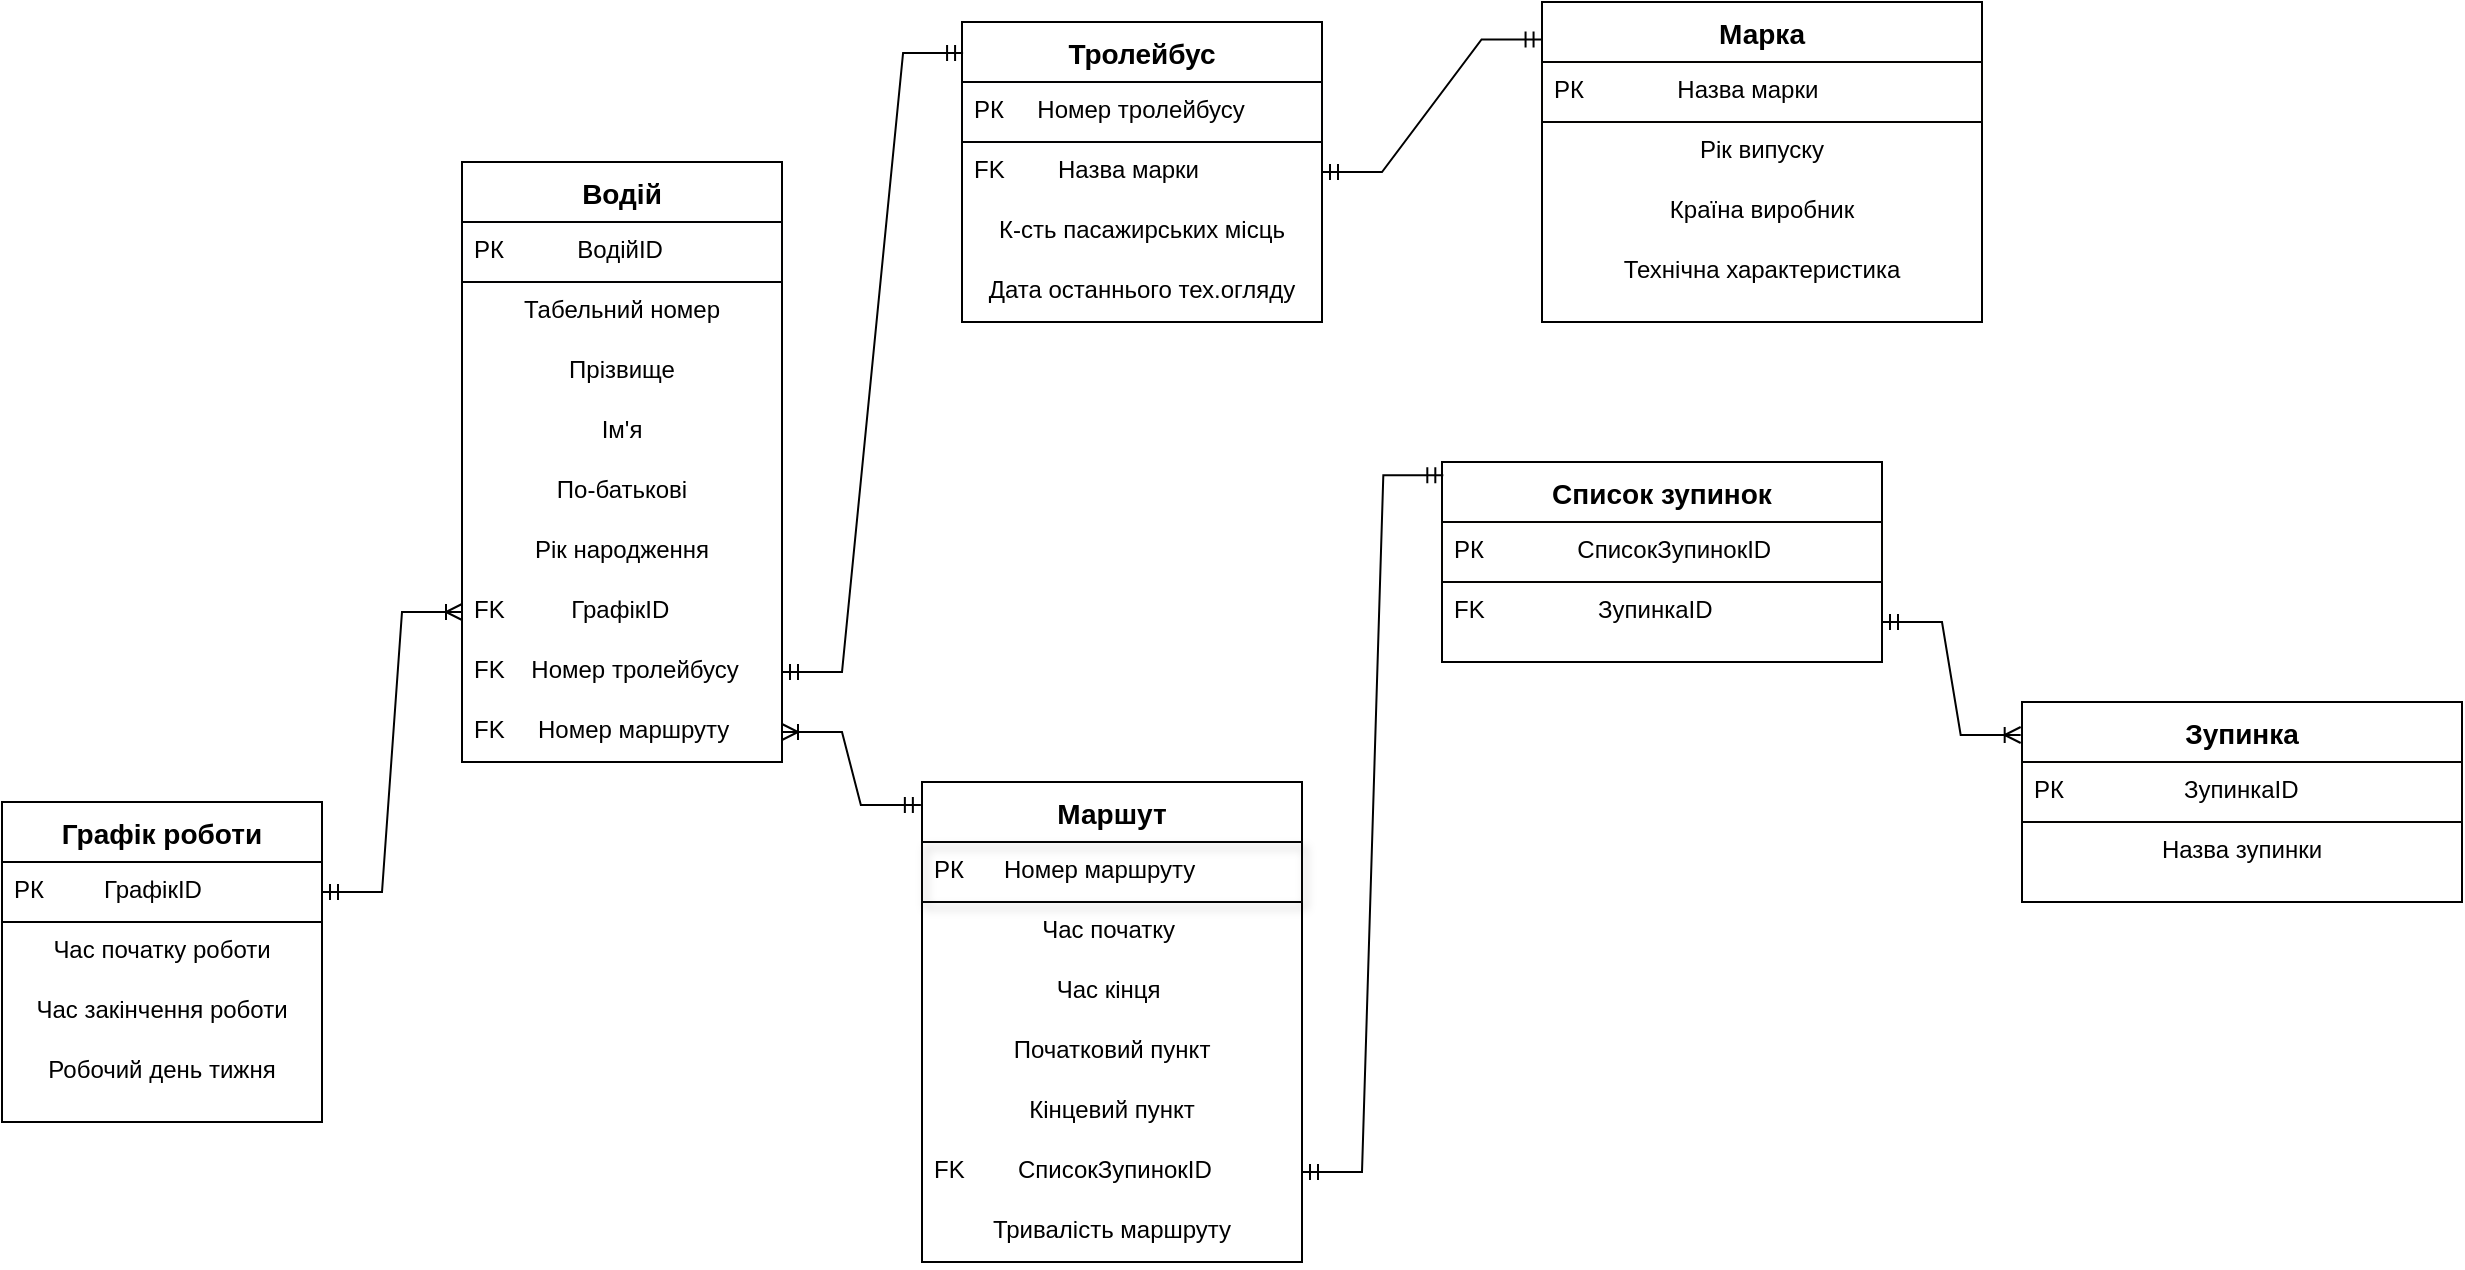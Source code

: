 <mxfile version="22.1.0" type="device" pages="2">
  <diagram id="sKJtip_mproEmknZAczD" name="Сторінка-1">
    <mxGraphModel dx="1659" dy="2116" grid="1" gridSize="10" guides="1" tooltips="1" connect="1" arrows="1" fold="1" page="1" pageScale="1" pageWidth="827" pageHeight="1169" math="0" shadow="0">
      <root>
        <mxCell id="0" />
        <mxCell id="1" parent="0" />
        <mxCell id="EHuLVouOkNDQG8WxjrFL-1" value="Водій" style="swimlane;fontStyle=1;childLayout=stackLayout;horizontal=1;startSize=30;horizontalStack=0;resizeParent=1;resizeParentMax=0;resizeLast=0;collapsible=1;marginBottom=0;align=center;fontSize=14;" parent="1" vertex="1">
          <mxGeometry x="-150" y="-130" width="160" height="300" as="geometry" />
        </mxCell>
        <mxCell id="EHuLVouOkNDQG8WxjrFL-2" value="РК           ВодійID" style="text;strokeColor=#020203;fillColor=none;spacingLeft=4;spacingRight=4;overflow=hidden;rotatable=0;points=[[0,0.5],[1,0.5]];portConstraint=eastwest;fontSize=12;" parent="EHuLVouOkNDQG8WxjrFL-1" vertex="1">
          <mxGeometry y="30" width="160" height="30" as="geometry" />
        </mxCell>
        <mxCell id="EHuLVouOkNDQG8WxjrFL-3" value="Табельний номер" style="text;strokeColor=none;fillColor=none;spacingLeft=4;spacingRight=4;overflow=hidden;rotatable=0;points=[[0,0.5],[1,0.5]];portConstraint=eastwest;fontSize=12;align=center;" parent="EHuLVouOkNDQG8WxjrFL-1" vertex="1">
          <mxGeometry y="60" width="160" height="30" as="geometry" />
        </mxCell>
        <mxCell id="XsjsPqXZ4WURQ2wPjbYA-1" value="Прізвище" style="text;strokeColor=none;fillColor=none;spacingLeft=4;spacingRight=4;overflow=hidden;rotatable=0;points=[[0,0.5],[1,0.5]];portConstraint=eastwest;fontSize=12;align=center;" parent="EHuLVouOkNDQG8WxjrFL-1" vertex="1">
          <mxGeometry y="90" width="160" height="30" as="geometry" />
        </mxCell>
        <mxCell id="lO0q304Omid93AmPt_Ub-1" value="Ім&#39;я" style="text;strokeColor=none;fillColor=none;spacingLeft=4;spacingRight=4;overflow=hidden;rotatable=0;points=[[0,0.5],[1,0.5]];portConstraint=eastwest;fontSize=12;align=center;" parent="EHuLVouOkNDQG8WxjrFL-1" vertex="1">
          <mxGeometry y="120" width="160" height="30" as="geometry" />
        </mxCell>
        <mxCell id="lO0q304Omid93AmPt_Ub-2" value="По-батькові" style="text;strokeColor=none;fillColor=none;spacingLeft=4;spacingRight=4;overflow=hidden;rotatable=0;points=[[0,0.5],[1,0.5]];portConstraint=eastwest;fontSize=12;align=center;" parent="EHuLVouOkNDQG8WxjrFL-1" vertex="1">
          <mxGeometry y="150" width="160" height="30" as="geometry" />
        </mxCell>
        <mxCell id="n74ZDnQxtRxqGQg1wDJl-12" value="Рік народження" style="text;strokeColor=none;fillColor=none;spacingLeft=4;spacingRight=4;overflow=hidden;rotatable=0;points=[[0,0.5],[1,0.5]];portConstraint=eastwest;fontSize=12;align=center;" parent="EHuLVouOkNDQG8WxjrFL-1" vertex="1">
          <mxGeometry y="180" width="160" height="30" as="geometry" />
        </mxCell>
        <mxCell id="n74ZDnQxtRxqGQg1wDJl-2" value="FK          ГрафікID" style="text;strokeColor=none;fillColor=none;spacingLeft=4;spacingRight=4;overflow=hidden;rotatable=0;points=[[0,0.5],[1,0.5]];portConstraint=eastwest;fontSize=12;" parent="EHuLVouOkNDQG8WxjrFL-1" vertex="1">
          <mxGeometry y="210" width="160" height="30" as="geometry" />
        </mxCell>
        <mxCell id="OmzgltXMdFTZxrw7GUKl-1" value="FK    Номер тролейбусу" style="text;strokeColor=none;fillColor=none;spacingLeft=4;spacingRight=4;overflow=hidden;rotatable=0;points=[[0,0.5],[1,0.5]];portConstraint=eastwest;fontSize=12;" vertex="1" parent="EHuLVouOkNDQG8WxjrFL-1">
          <mxGeometry y="240" width="160" height="30" as="geometry" />
        </mxCell>
        <mxCell id="n74ZDnQxtRxqGQg1wDJl-13" value="FK     Номер маршруту" style="text;strokeColor=none;fillColor=none;spacingLeft=4;spacingRight=4;overflow=hidden;rotatable=0;points=[[0,0.5],[1,0.5]];portConstraint=eastwest;fontSize=12;" parent="EHuLVouOkNDQG8WxjrFL-1" vertex="1">
          <mxGeometry y="270" width="160" height="30" as="geometry" />
        </mxCell>
        <mxCell id="EHuLVouOkNDQG8WxjrFL-8" value="Тролейбус" style="swimlane;fontStyle=1;childLayout=stackLayout;horizontal=1;startSize=30;horizontalStack=0;resizeParent=1;resizeParentMax=0;resizeLast=0;collapsible=1;marginBottom=0;align=center;fontSize=14;" parent="1" vertex="1">
          <mxGeometry x="100" y="-200" width="180" height="150" as="geometry" />
        </mxCell>
        <mxCell id="EHuLVouOkNDQG8WxjrFL-9" value="РК     Номер тролейбусу" style="text;strokeColor=#020203;fillColor=none;spacingLeft=4;spacingRight=4;overflow=hidden;rotatable=0;points=[[0,0.5],[1,0.5]];portConstraint=eastwest;fontSize=12;" parent="EHuLVouOkNDQG8WxjrFL-8" vertex="1">
          <mxGeometry y="30" width="180" height="30" as="geometry" />
        </mxCell>
        <mxCell id="EHuLVouOkNDQG8WxjrFL-10" value="FK        Назва марки" style="text;strokeColor=none;fillColor=none;spacingLeft=4;spacingRight=4;overflow=hidden;rotatable=0;points=[[0,0.5],[1,0.5]];portConstraint=eastwest;fontSize=12;" parent="EHuLVouOkNDQG8WxjrFL-8" vertex="1">
          <mxGeometry y="60" width="180" height="30" as="geometry" />
        </mxCell>
        <mxCell id="EHuLVouOkNDQG8WxjrFL-11" value="К-сть пасажирських місць" style="text;strokeColor=none;fillColor=none;spacingLeft=4;spacingRight=4;overflow=hidden;rotatable=0;points=[[0,0.5],[1,0.5]];portConstraint=eastwest;fontSize=12;align=center;" parent="EHuLVouOkNDQG8WxjrFL-8" vertex="1">
          <mxGeometry y="90" width="180" height="30" as="geometry" />
        </mxCell>
        <mxCell id="EHuLVouOkNDQG8WxjrFL-12" value="Дата останнього тех.огляду" style="text;strokeColor=none;fillColor=none;spacingLeft=4;spacingRight=4;overflow=hidden;rotatable=0;points=[[0,0.5],[1,0.5]];portConstraint=eastwest;fontSize=12;align=center;" parent="EHuLVouOkNDQG8WxjrFL-8" vertex="1">
          <mxGeometry y="120" width="180" height="30" as="geometry" />
        </mxCell>
        <mxCell id="EHuLVouOkNDQG8WxjrFL-20" value="Маршут" style="swimlane;fontStyle=1;childLayout=stackLayout;horizontal=1;startSize=30;horizontalStack=0;resizeParent=1;resizeParentMax=0;resizeLast=0;collapsible=1;marginBottom=0;align=center;fontSize=14;" parent="1" vertex="1">
          <mxGeometry x="80" y="180" width="190" height="240" as="geometry" />
        </mxCell>
        <mxCell id="EHuLVouOkNDQG8WxjrFL-21" value="РК      Номер маршруту" style="text;strokeColor=#040505;fillColor=none;spacingLeft=4;spacingRight=4;overflow=hidden;rotatable=0;points=[[0,0.5],[1,0.5]];portConstraint=eastwest;fontSize=12;shadow=1;" parent="EHuLVouOkNDQG8WxjrFL-20" vertex="1">
          <mxGeometry y="30" width="190" height="30" as="geometry" />
        </mxCell>
        <mxCell id="EHuLVouOkNDQG8WxjrFL-49" value="Час початку " style="text;strokeColor=none;fillColor=none;spacingLeft=4;spacingRight=4;overflow=hidden;rotatable=0;points=[[0,0.5],[1,0.5]];portConstraint=eastwest;fontSize=12;align=center;" parent="EHuLVouOkNDQG8WxjrFL-20" vertex="1">
          <mxGeometry y="60" width="190" height="30" as="geometry" />
        </mxCell>
        <mxCell id="EHuLVouOkNDQG8WxjrFL-50" value="Час кінця " style="text;strokeColor=none;fillColor=none;spacingLeft=4;spacingRight=4;overflow=hidden;rotatable=0;points=[[0,0.5],[1,0.5]];portConstraint=eastwest;fontSize=12;align=center;" parent="EHuLVouOkNDQG8WxjrFL-20" vertex="1">
          <mxGeometry y="90" width="190" height="30" as="geometry" />
        </mxCell>
        <mxCell id="pcbJfFewiargXmMtec_k-35" value="Початковий пункт" style="text;strokeColor=none;fillColor=none;spacingLeft=4;spacingRight=4;overflow=hidden;rotatable=0;points=[[0,0.5],[1,0.5]];portConstraint=eastwest;fontSize=12;align=center;" parent="EHuLVouOkNDQG8WxjrFL-20" vertex="1">
          <mxGeometry y="120" width="190" height="30" as="geometry" />
        </mxCell>
        <mxCell id="pcbJfFewiargXmMtec_k-36" value="Кінцевий пункт" style="text;strokeColor=none;fillColor=none;spacingLeft=4;spacingRight=4;overflow=hidden;rotatable=0;points=[[0,0.5],[1,0.5]];portConstraint=eastwest;fontSize=12;align=center;" parent="EHuLVouOkNDQG8WxjrFL-20" vertex="1">
          <mxGeometry y="150" width="190" height="30" as="geometry" />
        </mxCell>
        <mxCell id="XsjsPqXZ4WURQ2wPjbYA-3" value="FK        СписокЗупинокID" style="text;strokeColor=none;fillColor=none;spacingLeft=4;spacingRight=4;overflow=hidden;rotatable=0;points=[[0,0.5],[1,0.5]];portConstraint=eastwest;fontSize=12;align=left;" parent="EHuLVouOkNDQG8WxjrFL-20" vertex="1">
          <mxGeometry y="180" width="190" height="30" as="geometry" />
        </mxCell>
        <mxCell id="pcbJfFewiargXmMtec_k-37" value="Тривалість маршруту" style="text;strokeColor=none;fillColor=none;spacingLeft=4;spacingRight=4;overflow=hidden;rotatable=0;points=[[0,0.5],[1,0.5]];portConstraint=eastwest;fontSize=12;align=center;" parent="EHuLVouOkNDQG8WxjrFL-20" vertex="1">
          <mxGeometry y="210" width="190" height="30" as="geometry" />
        </mxCell>
        <mxCell id="pcbJfFewiargXmMtec_k-19" value="Графік роботи" style="swimlane;fontStyle=1;childLayout=stackLayout;horizontal=1;startSize=30;horizontalStack=0;resizeParent=1;resizeParentMax=0;resizeLast=0;collapsible=1;marginBottom=0;align=center;fontSize=14;" parent="1" vertex="1">
          <mxGeometry x="-380" y="190" width="160" height="160" as="geometry" />
        </mxCell>
        <mxCell id="Viou8ezDQsFESu0MgYWw-1" value="РК         ГрафікID" style="text;strokeColor=#000000;fillColor=none;spacingLeft=4;spacingRight=4;overflow=hidden;rotatable=0;points=[[0,0.5],[1,0.5]];portConstraint=eastwest;fontSize=12;align=left;" parent="pcbJfFewiargXmMtec_k-19" vertex="1">
          <mxGeometry y="30" width="160" height="30" as="geometry" />
        </mxCell>
        <mxCell id="pcbJfFewiargXmMtec_k-20" value="Час початку роботи&#xa;" style="text;strokeColor=none;fillColor=none;spacingLeft=4;spacingRight=4;overflow=hidden;rotatable=0;points=[[0,0.5],[1,0.5]];portConstraint=eastwest;fontSize=12;align=center;" parent="pcbJfFewiargXmMtec_k-19" vertex="1">
          <mxGeometry y="60" width="160" height="30" as="geometry" />
        </mxCell>
        <mxCell id="pcbJfFewiargXmMtec_k-21" value="Час закінчення роботи" style="text;strokeColor=none;fillColor=none;spacingLeft=4;spacingRight=4;overflow=hidden;rotatable=0;points=[[0,0.5],[1,0.5]];portConstraint=eastwest;fontSize=12;align=center;" parent="pcbJfFewiargXmMtec_k-19" vertex="1">
          <mxGeometry y="90" width="160" height="30" as="geometry" />
        </mxCell>
        <mxCell id="EHuLVouOkNDQG8WxjrFL-5" value="Робочий день тижня" style="text;strokeColor=none;fillColor=none;spacingLeft=4;spacingRight=4;overflow=hidden;rotatable=0;points=[[0,0.5],[1,0.5]];portConstraint=eastwest;fontSize=12;align=center;" parent="pcbJfFewiargXmMtec_k-19" vertex="1">
          <mxGeometry y="120" width="160" height="40" as="geometry" />
        </mxCell>
        <mxCell id="lO0q304Omid93AmPt_Ub-8" value="Зупинка" style="swimlane;fontStyle=1;childLayout=stackLayout;horizontal=1;startSize=30;horizontalStack=0;resizeParent=1;resizeParentMax=0;resizeLast=0;collapsible=1;marginBottom=0;align=center;fontSize=14;" parent="1" vertex="1">
          <mxGeometry x="630" y="140" width="220" height="100" as="geometry">
            <mxRectangle x="460" y="160" width="140" height="30" as="alternateBounds" />
          </mxGeometry>
        </mxCell>
        <mxCell id="lO0q304Omid93AmPt_Ub-9" value="РК                  ЗупинкаID" style="text;strokeColor=#050402;fillColor=none;spacingLeft=4;spacingRight=4;overflow=hidden;rotatable=0;points=[[0,0.5],[1,0.5]];portConstraint=eastwest;fontSize=12;" parent="lO0q304Omid93AmPt_Ub-8" vertex="1">
          <mxGeometry y="30" width="220" height="30" as="geometry" />
        </mxCell>
        <mxCell id="T0ltggv8v2i_2mVabX_O-1" value="Назва зупинки" style="text;strokeColor=none;fillColor=none;spacingLeft=4;spacingRight=4;overflow=hidden;rotatable=0;points=[[0,0.5],[1,0.5]];portConstraint=eastwest;fontSize=12;align=center;" parent="lO0q304Omid93AmPt_Ub-8" vertex="1">
          <mxGeometry y="60" width="220" height="40" as="geometry" />
        </mxCell>
        <mxCell id="7zqDTVQiqLcNGYIcSqqf-1" value="" style="edgeStyle=entityRelationEdgeStyle;fontSize=12;html=1;endArrow=ERmandOne;startArrow=ERmandOne;rounded=0;entryX=1;entryY=0.5;entryDx=0;entryDy=0;exitX=0.003;exitY=0.103;exitDx=0;exitDy=0;exitPerimeter=0;" parent="1" source="EHuLVouOkNDQG8WxjrFL-8" target="OmzgltXMdFTZxrw7GUKl-1" edge="1">
          <mxGeometry width="100" height="100" relative="1" as="geometry">
            <mxPoint x="340" y="-130" as="sourcePoint" />
            <mxPoint x="230" y="100" as="targetPoint" />
            <Array as="points">
              <mxPoint x="300" y="50" />
              <mxPoint x="400" y="-10" />
              <mxPoint x="300" y="60" />
              <mxPoint x="300" y="20" />
              <mxPoint x="310" y="80" />
              <mxPoint x="400" y="-10" />
              <mxPoint x="430" y="-30" />
              <mxPoint x="400" y="-10" />
              <mxPoint x="300" y="80" />
            </Array>
          </mxGeometry>
        </mxCell>
        <mxCell id="Vi-JBN4YrtcNIYuGTw5I-4" value="" style="edgeStyle=entityRelationEdgeStyle;fontSize=12;html=1;endArrow=ERoneToMany;startArrow=ERmandOne;rounded=0;entryX=0;entryY=0.5;entryDx=0;entryDy=0;exitX=1;exitY=0.5;exitDx=0;exitDy=0;" parent="1" source="Viou8ezDQsFESu0MgYWw-1" target="n74ZDnQxtRxqGQg1wDJl-2" edge="1">
          <mxGeometry width="100" height="100" relative="1" as="geometry">
            <mxPoint x="-240" y="150" as="sourcePoint" />
            <mxPoint x="-280" y="20" as="targetPoint" />
          </mxGeometry>
        </mxCell>
        <mxCell id="n74ZDnQxtRxqGQg1wDJl-3" value="Марка" style="swimlane;fontStyle=1;childLayout=stackLayout;horizontal=1;startSize=30;horizontalStack=0;resizeParent=1;resizeParentMax=0;resizeLast=0;collapsible=1;marginBottom=0;align=center;fontSize=14;" parent="1" vertex="1">
          <mxGeometry x="390" y="-210" width="220" height="160" as="geometry">
            <mxRectangle x="460" y="160" width="140" height="30" as="alternateBounds" />
          </mxGeometry>
        </mxCell>
        <mxCell id="n74ZDnQxtRxqGQg1wDJl-4" value="РК              Назва марки" style="text;strokeColor=#050402;fillColor=none;spacingLeft=4;spacingRight=4;overflow=hidden;rotatable=0;points=[[0,0.5],[1,0.5]];portConstraint=eastwest;fontSize=12;" parent="n74ZDnQxtRxqGQg1wDJl-3" vertex="1">
          <mxGeometry y="30" width="220" height="30" as="geometry" />
        </mxCell>
        <mxCell id="n74ZDnQxtRxqGQg1wDJl-5" value="Рік випуску" style="text;strokeColor=none;fillColor=none;spacingLeft=4;spacingRight=4;overflow=hidden;rotatable=0;points=[[0,0.5],[1,0.5]];portConstraint=eastwest;fontSize=12;align=center;" parent="n74ZDnQxtRxqGQg1wDJl-3" vertex="1">
          <mxGeometry y="60" width="220" height="30" as="geometry" />
        </mxCell>
        <mxCell id="n74ZDnQxtRxqGQg1wDJl-9" value="Країна виробник" style="text;strokeColor=none;fillColor=none;spacingLeft=4;spacingRight=4;overflow=hidden;rotatable=0;points=[[0,0.5],[1,0.5]];portConstraint=eastwest;fontSize=12;align=center;" parent="n74ZDnQxtRxqGQg1wDJl-3" vertex="1">
          <mxGeometry y="90" width="220" height="30" as="geometry" />
        </mxCell>
        <mxCell id="n74ZDnQxtRxqGQg1wDJl-7" value="Технічна характеристика" style="text;strokeColor=none;fillColor=none;spacingLeft=4;spacingRight=4;overflow=hidden;rotatable=0;points=[[0,0.5],[1,0.5]];portConstraint=eastwest;fontSize=12;align=center;" parent="n74ZDnQxtRxqGQg1wDJl-3" vertex="1">
          <mxGeometry y="120" width="220" height="40" as="geometry" />
        </mxCell>
        <mxCell id="ORaDMpDgIFTWgcOh-HWE-4" value="" style="edgeStyle=entityRelationEdgeStyle;fontSize=12;html=1;endArrow=ERoneToMany;startArrow=ERmandOne;rounded=0;entryX=1;entryY=0.5;entryDx=0;entryDy=0;exitX=-0.003;exitY=0.048;exitDx=0;exitDy=0;exitPerimeter=0;" parent="1" source="EHuLVouOkNDQG8WxjrFL-20" target="n74ZDnQxtRxqGQg1wDJl-13" edge="1">
          <mxGeometry width="100" height="100" relative="1" as="geometry">
            <mxPoint x="110" y="130" as="sourcePoint" />
            <mxPoint x="210" y="30" as="targetPoint" />
          </mxGeometry>
        </mxCell>
        <mxCell id="hIkyyF5PJltiYkaGwP_G-1" value="Список зупинок" style="swimlane;fontStyle=1;childLayout=stackLayout;horizontal=1;startSize=30;horizontalStack=0;resizeParent=1;resizeParentMax=0;resizeLast=0;collapsible=1;marginBottom=0;align=center;fontSize=14;" vertex="1" parent="1">
          <mxGeometry x="340" y="20" width="220" height="100" as="geometry">
            <mxRectangle x="460" y="160" width="140" height="30" as="alternateBounds" />
          </mxGeometry>
        </mxCell>
        <mxCell id="hIkyyF5PJltiYkaGwP_G-2" value="РК              СписокЗупинокID" style="text;strokeColor=#050402;fillColor=none;spacingLeft=4;spacingRight=4;overflow=hidden;rotatable=0;points=[[0,0.5],[1,0.5]];portConstraint=eastwest;fontSize=12;" vertex="1" parent="hIkyyF5PJltiYkaGwP_G-1">
          <mxGeometry y="30" width="220" height="30" as="geometry" />
        </mxCell>
        <mxCell id="hIkyyF5PJltiYkaGwP_G-3" value="FK                 ЗупинкаID" style="text;strokeColor=none;fillColor=none;spacingLeft=4;spacingRight=4;overflow=hidden;rotatable=0;points=[[0,0.5],[1,0.5]];portConstraint=eastwest;fontSize=12;align=left;" vertex="1" parent="hIkyyF5PJltiYkaGwP_G-1">
          <mxGeometry y="60" width="220" height="40" as="geometry" />
        </mxCell>
        <mxCell id="hIkyyF5PJltiYkaGwP_G-6" value="" style="edgeStyle=entityRelationEdgeStyle;fontSize=12;html=1;endArrow=ERmandOne;startArrow=ERmandOne;rounded=0;entryX=1;entryY=0.5;entryDx=0;entryDy=0;exitX=0.003;exitY=0.066;exitDx=0;exitDy=0;exitPerimeter=0;" edge="1" parent="1" source="hIkyyF5PJltiYkaGwP_G-1" target="XsjsPqXZ4WURQ2wPjbYA-3">
          <mxGeometry width="100" height="100" relative="1" as="geometry">
            <mxPoint x="105" y="-172" as="sourcePoint" />
            <mxPoint x="20" y="135" as="targetPoint" />
            <Array as="points">
              <mxPoint x="310" y="60" />
              <mxPoint x="410" />
              <mxPoint x="310" y="70" />
              <mxPoint x="310" y="30" />
              <mxPoint x="320" y="90" />
              <mxPoint x="410" />
              <mxPoint x="440" y="-20" />
              <mxPoint x="410" />
              <mxPoint x="310" y="90" />
            </Array>
          </mxGeometry>
        </mxCell>
        <mxCell id="hIkyyF5PJltiYkaGwP_G-9" value="" style="edgeStyle=entityRelationEdgeStyle;fontSize=12;html=1;endArrow=ERoneToMany;startArrow=ERmandOne;rounded=0;exitX=1;exitY=0.5;exitDx=0;exitDy=0;entryX=-0.003;entryY=0.165;entryDx=0;entryDy=0;entryPerimeter=0;" edge="1" parent="1" source="hIkyyF5PJltiYkaGwP_G-3" target="lO0q304Omid93AmPt_Ub-8">
          <mxGeometry width="100" height="100" relative="1" as="geometry">
            <mxPoint x="510" y="260" as="sourcePoint" />
            <mxPoint x="590" y="270" as="targetPoint" />
            <Array as="points">
              <mxPoint x="580" y="200" />
              <mxPoint x="580" y="190" />
              <mxPoint x="580" y="220" />
            </Array>
          </mxGeometry>
        </mxCell>
        <mxCell id="hIkyyF5PJltiYkaGwP_G-10" value="" style="edgeStyle=entityRelationEdgeStyle;fontSize=12;html=1;endArrow=ERmandOne;startArrow=ERmandOne;rounded=0;entryX=1;entryY=0.5;entryDx=0;entryDy=0;exitX=-0.001;exitY=0.117;exitDx=0;exitDy=0;exitPerimeter=0;" edge="1" parent="1" source="n74ZDnQxtRxqGQg1wDJl-3" target="EHuLVouOkNDQG8WxjrFL-10">
          <mxGeometry width="100" height="100" relative="1" as="geometry">
            <mxPoint x="310" y="-140" as="sourcePoint" />
            <mxPoint x="219" y="170" as="targetPoint" />
            <Array as="points">
              <mxPoint x="509" y="95" />
              <mxPoint x="609" y="35" />
              <mxPoint x="509" y="105" />
              <mxPoint x="509" y="65" />
              <mxPoint x="519" y="125" />
              <mxPoint x="609" y="35" />
              <mxPoint x="639" y="15" />
              <mxPoint x="609" y="35" />
              <mxPoint x="509" y="125" />
            </Array>
          </mxGeometry>
        </mxCell>
      </root>
    </mxGraphModel>
  </diagram>
  <diagram id="xITGCGtc_utXiVVcI0Vg" name="Сторінка-2">
    <mxGraphModel dx="951" dy="1879" grid="1" gridSize="10" guides="1" tooltips="1" connect="1" arrows="1" fold="1" page="1" pageScale="1" pageWidth="827" pageHeight="1169" math="0" shadow="0">
      <root>
        <mxCell id="Wh88uekVp4weN3XpvIQh-0" />
        <mxCell id="Wh88uekVp4weN3XpvIQh-1" parent="Wh88uekVp4weN3XpvIQh-0" />
        <mxCell id="Wh88uekVp4weN3XpvIQh-2" value="Водій" style="swimlane;fontStyle=0;childLayout=stackLayout;horizontal=1;startSize=30;horizontalStack=0;resizeParent=1;resizeParentMax=0;resizeLast=0;collapsible=1;marginBottom=0;align=center;fontSize=14;" parent="Wh88uekVp4weN3XpvIQh-1" vertex="1">
          <mxGeometry x="270" y="-80" width="160" height="240" as="geometry" />
        </mxCell>
        <mxCell id="Wh88uekVp4weN3XpvIQh-3" value="ID driver" style="text;strokeColor=none;fillColor=none;spacingLeft=4;spacingRight=4;overflow=hidden;rotatable=0;points=[[0,0.5],[1,0.5]];portConstraint=eastwest;fontSize=12;" parent="Wh88uekVp4weN3XpvIQh-2" vertex="1">
          <mxGeometry y="30" width="160" height="30" as="geometry" />
        </mxCell>
        <mxCell id="Wh88uekVp4weN3XpvIQh-41" value="ID графіку роботи" style="text;strokeColor=none;fillColor=none;spacingLeft=4;spacingRight=4;overflow=hidden;rotatable=0;points=[[0,0.5],[1,0.5]];portConstraint=eastwest;fontSize=12;" parent="Wh88uekVp4weN3XpvIQh-2" vertex="1">
          <mxGeometry y="60" width="160" height="30" as="geometry" />
        </mxCell>
        <mxCell id="Wh88uekVp4weN3XpvIQh-44" value="ID Маршруту" style="text;strokeColor=none;fillColor=none;spacingLeft=4;spacingRight=4;overflow=hidden;rotatable=0;points=[[0,0.5],[1,0.5]];portConstraint=eastwest;fontSize=12;" parent="Wh88uekVp4weN3XpvIQh-2" vertex="1">
          <mxGeometry y="90" width="160" height="30" as="geometry" />
        </mxCell>
        <mxCell id="Wh88uekVp4weN3XpvIQh-42" value="ID тролейбуса" style="text;strokeColor=none;fillColor=none;spacingLeft=4;spacingRight=4;overflow=hidden;rotatable=0;points=[[0,0.5],[1,0.5]];portConstraint=eastwest;fontSize=12;" parent="Wh88uekVp4weN3XpvIQh-2" vertex="1">
          <mxGeometry y="120" width="160" height="30" as="geometry" />
        </mxCell>
        <mxCell id="Wh88uekVp4weN3XpvIQh-4" value="Прізвище" style="text;strokeColor=none;fillColor=none;spacingLeft=4;spacingRight=4;overflow=hidden;rotatable=0;points=[[0,0.5],[1,0.5]];portConstraint=eastwest;fontSize=12;" parent="Wh88uekVp4weN3XpvIQh-2" vertex="1">
          <mxGeometry y="150" width="160" height="30" as="geometry" />
        </mxCell>
        <mxCell id="Wh88uekVp4weN3XpvIQh-36" value="Ім&#39;я" style="text;strokeColor=none;fillColor=none;spacingLeft=4;spacingRight=4;overflow=hidden;rotatable=0;points=[[0,0.5],[1,0.5]];portConstraint=eastwest;fontSize=12;" parent="Wh88uekVp4weN3XpvIQh-2" vertex="1">
          <mxGeometry y="180" width="160" height="30" as="geometry" />
        </mxCell>
        <mxCell id="Wh88uekVp4weN3XpvIQh-37" value="По-батькові" style="text;strokeColor=none;fillColor=none;spacingLeft=4;spacingRight=4;overflow=hidden;rotatable=0;points=[[0,0.5],[1,0.5]];portConstraint=eastwest;fontSize=12;" parent="Wh88uekVp4weN3XpvIQh-2" vertex="1">
          <mxGeometry y="210" width="160" height="30" as="geometry" />
        </mxCell>
        <mxCell id="Wh88uekVp4weN3XpvIQh-5" value="Тролейбус" style="swimlane;fontStyle=0;childLayout=stackLayout;horizontal=1;startSize=30;horizontalStack=0;resizeParent=1;resizeParentMax=0;resizeLast=0;collapsible=1;marginBottom=0;align=center;fontSize=14;" parent="Wh88uekVp4weN3XpvIQh-1" vertex="1">
          <mxGeometry x="600" y="20" width="180" height="150" as="geometry" />
        </mxCell>
        <mxCell id="Wh88uekVp4weN3XpvIQh-6" value="Номер автобуса" style="text;strokeColor=none;fillColor=none;spacingLeft=4;spacingRight=4;overflow=hidden;rotatable=0;points=[[0,0.5],[1,0.5]];portConstraint=eastwest;fontSize=12;" parent="Wh88uekVp4weN3XpvIQh-5" vertex="1">
          <mxGeometry y="30" width="180" height="30" as="geometry" />
        </mxCell>
        <mxCell id="Wh88uekVp4weN3XpvIQh-7" value="Марка" style="text;strokeColor=none;fillColor=none;spacingLeft=4;spacingRight=4;overflow=hidden;rotatable=0;points=[[0,0.5],[1,0.5]];portConstraint=eastwest;fontSize=12;" parent="Wh88uekVp4weN3XpvIQh-5" vertex="1">
          <mxGeometry y="60" width="180" height="30" as="geometry" />
        </mxCell>
        <mxCell id="Wh88uekVp4weN3XpvIQh-8" value="К-сть пасажирських місць" style="text;strokeColor=none;fillColor=none;spacingLeft=4;spacingRight=4;overflow=hidden;rotatable=0;points=[[0,0.5],[1,0.5]];portConstraint=eastwest;fontSize=12;" parent="Wh88uekVp4weN3XpvIQh-5" vertex="1">
          <mxGeometry y="90" width="180" height="30" as="geometry" />
        </mxCell>
        <mxCell id="Wh88uekVp4weN3XpvIQh-9" value="Дата останнього тех.огляду" style="text;strokeColor=none;fillColor=none;spacingLeft=4;spacingRight=4;overflow=hidden;rotatable=0;points=[[0,0.5],[1,0.5]];portConstraint=eastwest;fontSize=12;" parent="Wh88uekVp4weN3XpvIQh-5" vertex="1">
          <mxGeometry y="120" width="180" height="30" as="geometry" />
        </mxCell>
        <mxCell id="Wh88uekVp4weN3XpvIQh-10" value="Маршут" style="swimlane;fontStyle=0;childLayout=stackLayout;horizontal=1;startSize=30;horizontalStack=0;resizeParent=1;resizeParentMax=0;resizeLast=0;collapsible=1;marginBottom=0;align=center;fontSize=14;" parent="Wh88uekVp4weN3XpvIQh-1" vertex="1">
          <mxGeometry x="242" y="290" width="190" height="210" as="geometry" />
        </mxCell>
        <mxCell id="Wh88uekVp4weN3XpvIQh-11" value="Номер маршута" style="text;strokeColor=none;fillColor=none;spacingLeft=4;spacingRight=4;overflow=hidden;rotatable=0;points=[[0,0.5],[1,0.5]];portConstraint=eastwest;fontSize=12;" parent="Wh88uekVp4weN3XpvIQh-10" vertex="1">
          <mxGeometry y="30" width="190" height="30" as="geometry" />
        </mxCell>
        <mxCell id="Wh88uekVp4weN3XpvIQh-12" value="Час початку роботи тролейбусів" style="text;strokeColor=none;fillColor=none;spacingLeft=4;spacingRight=4;overflow=hidden;rotatable=0;points=[[0,0.5],[1,0.5]];portConstraint=eastwest;fontSize=12;" parent="Wh88uekVp4weN3XpvIQh-10" vertex="1">
          <mxGeometry y="60" width="190" height="30" as="geometry" />
        </mxCell>
        <mxCell id="Wh88uekVp4weN3XpvIQh-13" value="Час кінця роботи тролейбусів" style="text;strokeColor=none;fillColor=none;spacingLeft=4;spacingRight=4;overflow=hidden;rotatable=0;points=[[0,0.5],[1,0.5]];portConstraint=eastwest;fontSize=12;" parent="Wh88uekVp4weN3XpvIQh-10" vertex="1">
          <mxGeometry y="90" width="190" height="30" as="geometry" />
        </mxCell>
        <mxCell id="Wh88uekVp4weN3XpvIQh-14" value="Початковий пункт" style="text;strokeColor=none;fillColor=none;spacingLeft=4;spacingRight=4;overflow=hidden;rotatable=0;points=[[0,0.5],[1,0.5]];portConstraint=eastwest;fontSize=12;" parent="Wh88uekVp4weN3XpvIQh-10" vertex="1">
          <mxGeometry y="120" width="190" height="30" as="geometry" />
        </mxCell>
        <mxCell id="Wh88uekVp4weN3XpvIQh-15" value="Кінцевий пункт" style="text;strokeColor=none;fillColor=none;spacingLeft=4;spacingRight=4;overflow=hidden;rotatable=0;points=[[0,0.5],[1,0.5]];portConstraint=eastwest;fontSize=12;" parent="Wh88uekVp4weN3XpvIQh-10" vertex="1">
          <mxGeometry y="150" width="190" height="30" as="geometry" />
        </mxCell>
        <mxCell id="Wh88uekVp4weN3XpvIQh-16" value="Приблизна тривалість маршруту" style="text;strokeColor=none;fillColor=none;spacingLeft=4;spacingRight=4;overflow=hidden;rotatable=0;points=[[0,0.5],[1,0.5]];portConstraint=eastwest;fontSize=12;" parent="Wh88uekVp4weN3XpvIQh-10" vertex="1">
          <mxGeometry y="180" width="190" height="30" as="geometry" />
        </mxCell>
        <mxCell id="Wh88uekVp4weN3XpvIQh-18" value="" style="edgeStyle=elbowEdgeStyle;fontSize=12;html=1;endArrow=ERoneToMany;startArrow=ERmandOne;exitX=0.5;exitY=0;exitDx=0;exitDy=0;" parent="Wh88uekVp4weN3XpvIQh-1" source="Wh88uekVp4weN3XpvIQh-10" edge="1">
          <mxGeometry width="100" height="100" relative="1" as="geometry">
            <mxPoint x="250" y="260" as="sourcePoint" />
            <mxPoint x="329" y="160" as="targetPoint" />
            <Array as="points">
              <mxPoint x="330" y="240" />
            </Array>
          </mxGeometry>
        </mxCell>
        <mxCell id="Wh88uekVp4weN3XpvIQh-20" value="Має" style="text;html=1;strokeColor=none;fillColor=none;align=center;verticalAlign=middle;whiteSpace=wrap;rounded=0;" parent="Wh88uekVp4weN3XpvIQh-1" vertex="1">
          <mxGeometry x="330" y="260" width="40" height="20" as="geometry" />
        </mxCell>
        <mxCell id="Wh88uekVp4weN3XpvIQh-21" value="Працює на" style="text;html=1;strokeColor=none;fillColor=none;align=center;verticalAlign=middle;whiteSpace=wrap;rounded=0;" parent="Wh88uekVp4weN3XpvIQh-1" vertex="1">
          <mxGeometry x="280" y="190" width="40" height="20" as="geometry" />
        </mxCell>
        <mxCell id="Wh88uekVp4weN3XpvIQh-22" value="Закріплений за" style="text;html=1;strokeColor=none;fillColor=none;align=center;verticalAlign=middle;whiteSpace=wrap;rounded=0;" parent="Wh88uekVp4weN3XpvIQh-1" vertex="1">
          <mxGeometry x="440" y="10" width="40" height="20" as="geometry" />
        </mxCell>
        <mxCell id="Wh88uekVp4weN3XpvIQh-23" value="Має" style="text;html=1;strokeColor=none;fillColor=none;align=center;verticalAlign=middle;whiteSpace=wrap;rounded=0;" parent="Wh88uekVp4weN3XpvIQh-1" vertex="1">
          <mxGeometry x="550" y="10" width="40" height="20" as="geometry" />
        </mxCell>
        <mxCell id="Wh88uekVp4weN3XpvIQh-25" value="Зупинка" style="swimlane;fontStyle=0;childLayout=stackLayout;horizontal=1;startSize=30;horizontalStack=0;resizeParent=1;resizeParentMax=0;resizeLast=0;collapsible=1;marginBottom=0;align=center;fontSize=14;" parent="Wh88uekVp4weN3XpvIQh-1" vertex="1">
          <mxGeometry x="550" y="350" width="220" height="120" as="geometry" />
        </mxCell>
        <mxCell id="Wh88uekVp4weN3XpvIQh-26" value="Назва" style="text;strokeColor=none;fillColor=none;spacingLeft=4;spacingRight=4;overflow=hidden;rotatable=0;points=[[0,0.5],[1,0.5]];portConstraint=eastwest;fontSize=12;" parent="Wh88uekVp4weN3XpvIQh-25" vertex="1">
          <mxGeometry y="30" width="220" height="30" as="geometry" />
        </mxCell>
        <mxCell id="Wh88uekVp4weN3XpvIQh-43" value="ID маршрута" style="text;strokeColor=none;fillColor=none;spacingLeft=4;spacingRight=4;overflow=hidden;rotatable=0;points=[[0,0.5],[1,0.5]];portConstraint=eastwest;fontSize=12;" parent="Wh88uekVp4weN3XpvIQh-25" vertex="1">
          <mxGeometry y="60" width="220" height="30" as="geometry" />
        </mxCell>
        <mxCell id="Wh88uekVp4weN3XpvIQh-27" value="Приблизний час прибуття" style="text;strokeColor=none;fillColor=none;spacingLeft=4;spacingRight=4;overflow=hidden;rotatable=0;points=[[0,0.5],[1,0.5]];portConstraint=eastwest;fontSize=12;" parent="Wh88uekVp4weN3XpvIQh-25" vertex="1">
          <mxGeometry y="90" width="220" height="30" as="geometry" />
        </mxCell>
        <mxCell id="Wh88uekVp4weN3XpvIQh-28" value="" style="edgeStyle=entityRelationEdgeStyle;fontSize=12;html=1;endArrow=ERoneToMany;startArrow=ERmandOne;entryX=0;entryY=0.25;entryDx=0;entryDy=0;" parent="Wh88uekVp4weN3XpvIQh-1" target="Wh88uekVp4weN3XpvIQh-25" edge="1">
          <mxGeometry width="100" height="100" relative="1" as="geometry">
            <mxPoint x="434" y="320" as="sourcePoint" />
            <mxPoint x="490" y="160" as="targetPoint" />
          </mxGeometry>
        </mxCell>
        <mxCell id="Wh88uekVp4weN3XpvIQh-29" value="Графік роботи" style="swimlane;fontStyle=0;childLayout=stackLayout;horizontal=1;startSize=30;horizontalStack=0;resizeParent=1;resizeParentMax=0;resizeLast=0;collapsible=1;marginBottom=0;align=center;fontSize=14;" parent="Wh88uekVp4weN3XpvIQh-1" vertex="1">
          <mxGeometry x="20" y="10" width="160" height="150" as="geometry" />
        </mxCell>
        <mxCell id="Wh88uekVp4weN3XpvIQh-46" value="ID graphic" style="text;strokeColor=none;fillColor=none;spacingLeft=4;spacingRight=4;overflow=hidden;rotatable=0;points=[[0,0.5],[1,0.5]];portConstraint=eastwest;fontSize=12;" parent="Wh88uekVp4weN3XpvIQh-29" vertex="1">
          <mxGeometry y="30" width="160" height="30" as="geometry" />
        </mxCell>
        <mxCell id="Wh88uekVp4weN3XpvIQh-30" value="Час початку роботи" style="text;strokeColor=none;fillColor=none;spacingLeft=4;spacingRight=4;overflow=hidden;rotatable=0;points=[[0,0.5],[1,0.5]];portConstraint=eastwest;fontSize=12;" parent="Wh88uekVp4weN3XpvIQh-29" vertex="1">
          <mxGeometry y="60" width="160" height="30" as="geometry" />
        </mxCell>
        <mxCell id="Wh88uekVp4weN3XpvIQh-31" value="Час закінчення роботи" style="text;strokeColor=none;fillColor=none;spacingLeft=4;spacingRight=4;overflow=hidden;rotatable=0;points=[[0,0.5],[1,0.5]];portConstraint=eastwest;fontSize=12;" parent="Wh88uekVp4weN3XpvIQh-29" vertex="1">
          <mxGeometry y="90" width="160" height="30" as="geometry" />
        </mxCell>
        <mxCell id="Wh88uekVp4weN3XpvIQh-32" value="Дата(робочі дні)" style="text;strokeColor=none;fillColor=none;spacingLeft=4;spacingRight=4;overflow=hidden;rotatable=0;points=[[0,0.5],[1,0.5]];portConstraint=eastwest;fontSize=12;" parent="Wh88uekVp4weN3XpvIQh-29" vertex="1">
          <mxGeometry y="120" width="160" height="30" as="geometry" />
        </mxCell>
        <mxCell id="Wh88uekVp4weN3XpvIQh-33" value="Має" style="text;html=1;strokeColor=none;fillColor=none;align=center;verticalAlign=middle;whiteSpace=wrap;rounded=0;" parent="Wh88uekVp4weN3XpvIQh-1" vertex="1">
          <mxGeometry x="432" y="330" width="40" height="20" as="geometry" />
        </mxCell>
        <mxCell id="Wh88uekVp4weN3XpvIQh-34" value="" style="edgeStyle=entityRelationEdgeStyle;fontSize=12;html=1;endArrow=ERoneToMany;startArrow=ERmandOne;exitX=1;exitY=0.25;exitDx=0;exitDy=0;entryX=0;entryY=0.104;entryDx=0;entryDy=0;entryPerimeter=0;" parent="Wh88uekVp4weN3XpvIQh-1" source="Wh88uekVp4weN3XpvIQh-29" target="Wh88uekVp4weN3XpvIQh-2" edge="1">
          <mxGeometry width="100" height="100" relative="1" as="geometry">
            <mxPoint x="390" y="260" as="sourcePoint" />
            <mxPoint x="490" y="160" as="targetPoint" />
          </mxGeometry>
        </mxCell>
        <mxCell id="Wh88uekVp4weN3XpvIQh-35" value="Має" style="text;html=1;strokeColor=none;fillColor=none;align=center;verticalAlign=middle;whiteSpace=wrap;rounded=0;" parent="Wh88uekVp4weN3XpvIQh-1" vertex="1">
          <mxGeometry x="210" y="20" width="40" height="20" as="geometry" />
        </mxCell>
        <mxCell id="cLYLjjtuuJsPtHnjhVxL-0" value="" style="edgeStyle=elbowEdgeStyle;fontSize=12;html=1;endArrow=ERoneToMany;startArrow=ERmandOne;entryX=1.013;entryY=0.054;entryDx=0;entryDy=0;entryPerimeter=0;" parent="Wh88uekVp4weN3XpvIQh-1" target="Wh88uekVp4weN3XpvIQh-2" edge="1">
          <mxGeometry width="100" height="100" relative="1" as="geometry">
            <mxPoint x="600" y="40" as="sourcePoint" />
            <mxPoint x="339" y="170" as="targetPoint" />
            <Array as="points">
              <mxPoint x="500" y="-20" />
            </Array>
          </mxGeometry>
        </mxCell>
      </root>
    </mxGraphModel>
  </diagram>
</mxfile>

